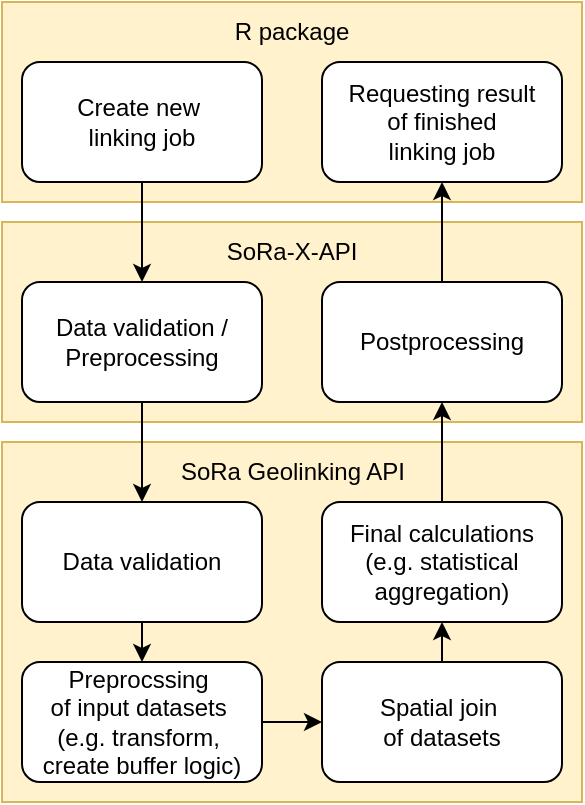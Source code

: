 <mxfile version="26.0.15">
  <diagram name="Seite-1" id="sL4I3fEVuxmReK1qOVHB">
    <mxGraphModel dx="805" dy="414" grid="1" gridSize="10" guides="1" tooltips="1" connect="1" arrows="1" fold="1" page="1" pageScale="1" pageWidth="827" pageHeight="1169" math="0" shadow="0">
      <root>
        <mxCell id="0" />
        <mxCell id="1" parent="0" />
        <mxCell id="raaWN0WN4g9gXLJK69xP-17" value="" style="rounded=0;whiteSpace=wrap;html=1;fillColor=#fff2cc;strokeColor=#d6b656;" vertex="1" parent="1">
          <mxGeometry x="110" y="340" width="290" height="180" as="geometry" />
        </mxCell>
        <mxCell id="raaWN0WN4g9gXLJK69xP-16" value="" style="rounded=0;whiteSpace=wrap;html=1;fillColor=#fff2cc;strokeColor=#d6b656;" vertex="1" parent="1">
          <mxGeometry x="110" y="230" width="290" height="100" as="geometry" />
        </mxCell>
        <mxCell id="raaWN0WN4g9gXLJK69xP-15" value="" style="rounded=0;whiteSpace=wrap;html=1;fillColor=#fff2cc;strokeColor=#d6b656;" vertex="1" parent="1">
          <mxGeometry x="110" y="120" width="290" height="100" as="geometry" />
        </mxCell>
        <mxCell id="raaWN0WN4g9gXLJK69xP-27" style="edgeStyle=orthogonalEdgeStyle;rounded=0;orthogonalLoop=1;jettySize=auto;html=1;exitX=0.5;exitY=1;exitDx=0;exitDy=0;entryX=0.5;entryY=0;entryDx=0;entryDy=0;" edge="1" parent="1" source="raaWN0WN4g9gXLJK69xP-1" target="raaWN0WN4g9gXLJK69xP-2">
          <mxGeometry relative="1" as="geometry" />
        </mxCell>
        <mxCell id="raaWN0WN4g9gXLJK69xP-1" value="&lt;div&gt;Create new&amp;nbsp;&lt;/div&gt;&lt;div&gt;linking job &lt;br&gt;&lt;/div&gt;" style="rounded=1;whiteSpace=wrap;html=1;" vertex="1" parent="1">
          <mxGeometry x="120" y="150" width="120" height="60" as="geometry" />
        </mxCell>
        <mxCell id="raaWN0WN4g9gXLJK69xP-26" style="edgeStyle=orthogonalEdgeStyle;rounded=0;orthogonalLoop=1;jettySize=auto;html=1;exitX=0.5;exitY=1;exitDx=0;exitDy=0;entryX=0.5;entryY=0;entryDx=0;entryDy=0;" edge="1" parent="1" source="raaWN0WN4g9gXLJK69xP-2" target="raaWN0WN4g9gXLJK69xP-3">
          <mxGeometry relative="1" as="geometry" />
        </mxCell>
        <mxCell id="raaWN0WN4g9gXLJK69xP-2" value="&lt;div&gt;Data validation / Preprocessing&lt;/div&gt;" style="rounded=1;whiteSpace=wrap;html=1;" vertex="1" parent="1">
          <mxGeometry x="120" y="260" width="120" height="60" as="geometry" />
        </mxCell>
        <mxCell id="raaWN0WN4g9gXLJK69xP-22" style="edgeStyle=orthogonalEdgeStyle;rounded=0;orthogonalLoop=1;jettySize=auto;html=1;exitX=0.5;exitY=1;exitDx=0;exitDy=0;entryX=0.5;entryY=0;entryDx=0;entryDy=0;" edge="1" parent="1" source="raaWN0WN4g9gXLJK69xP-3" target="raaWN0WN4g9gXLJK69xP-4">
          <mxGeometry relative="1" as="geometry" />
        </mxCell>
        <mxCell id="raaWN0WN4g9gXLJK69xP-3" value="Data validation" style="rounded=1;whiteSpace=wrap;html=1;" vertex="1" parent="1">
          <mxGeometry x="120" y="370" width="120" height="60" as="geometry" />
        </mxCell>
        <mxCell id="raaWN0WN4g9gXLJK69xP-23" style="edgeStyle=orthogonalEdgeStyle;rounded=0;orthogonalLoop=1;jettySize=auto;html=1;exitX=1;exitY=0.5;exitDx=0;exitDy=0;entryX=0;entryY=0.5;entryDx=0;entryDy=0;" edge="1" parent="1" source="raaWN0WN4g9gXLJK69xP-4" target="raaWN0WN4g9gXLJK69xP-5">
          <mxGeometry relative="1" as="geometry" />
        </mxCell>
        <mxCell id="raaWN0WN4g9gXLJK69xP-4" value="&lt;div&gt;Preprocssing&amp;nbsp;&lt;/div&gt;&lt;div&gt;of input datasets&amp;nbsp;&lt;/div&gt;&lt;div&gt;(e.g. transform,&amp;nbsp;&lt;/div&gt;&lt;div&gt;create buffer logic)&lt;/div&gt;" style="rounded=1;whiteSpace=wrap;html=1;" vertex="1" parent="1">
          <mxGeometry x="120" y="450" width="120" height="60" as="geometry" />
        </mxCell>
        <mxCell id="raaWN0WN4g9gXLJK69xP-24" style="edgeStyle=orthogonalEdgeStyle;rounded=0;orthogonalLoop=1;jettySize=auto;html=1;exitX=0.5;exitY=0;exitDx=0;exitDy=0;entryX=0.5;entryY=1;entryDx=0;entryDy=0;" edge="1" parent="1" source="raaWN0WN4g9gXLJK69xP-5" target="raaWN0WN4g9gXLJK69xP-6">
          <mxGeometry relative="1" as="geometry" />
        </mxCell>
        <mxCell id="raaWN0WN4g9gXLJK69xP-5" value="&lt;div&gt;Spatial join&amp;nbsp;&lt;/div&gt;&lt;div&gt;of datasets&lt;/div&gt;" style="rounded=1;whiteSpace=wrap;html=1;" vertex="1" parent="1">
          <mxGeometry x="270" y="450" width="120" height="60" as="geometry" />
        </mxCell>
        <mxCell id="raaWN0WN4g9gXLJK69xP-29" style="edgeStyle=orthogonalEdgeStyle;rounded=0;orthogonalLoop=1;jettySize=auto;html=1;exitX=0.5;exitY=0;exitDx=0;exitDy=0;entryX=0.5;entryY=1;entryDx=0;entryDy=0;" edge="1" parent="1" source="raaWN0WN4g9gXLJK69xP-6" target="raaWN0WN4g9gXLJK69xP-28">
          <mxGeometry relative="1" as="geometry" />
        </mxCell>
        <mxCell id="raaWN0WN4g9gXLJK69xP-6" value="Final calculations (e.g. statistical aggregation)" style="rounded=1;whiteSpace=wrap;html=1;" vertex="1" parent="1">
          <mxGeometry x="270" y="370" width="120" height="60" as="geometry" />
        </mxCell>
        <mxCell id="raaWN0WN4g9gXLJK69xP-18" value="R package" style="text;html=1;align=center;verticalAlign=middle;whiteSpace=wrap;rounded=0;" vertex="1" parent="1">
          <mxGeometry x="225" y="120" width="60" height="30" as="geometry" />
        </mxCell>
        <mxCell id="raaWN0WN4g9gXLJK69xP-19" value="SoRa-X-API" style="text;html=1;align=center;verticalAlign=middle;whiteSpace=wrap;rounded=0;" vertex="1" parent="1">
          <mxGeometry x="220" y="230" width="70" height="30" as="geometry" />
        </mxCell>
        <mxCell id="raaWN0WN4g9gXLJK69xP-20" value="SoRa Geolinking API" style="text;html=1;align=center;verticalAlign=middle;whiteSpace=wrap;rounded=0;" vertex="1" parent="1">
          <mxGeometry x="192.5" y="340" width="125" height="30" as="geometry" />
        </mxCell>
        <mxCell id="raaWN0WN4g9gXLJK69xP-31" style="edgeStyle=orthogonalEdgeStyle;rounded=0;orthogonalLoop=1;jettySize=auto;html=1;exitX=0.5;exitY=0;exitDx=0;exitDy=0;entryX=0.5;entryY=1;entryDx=0;entryDy=0;" edge="1" parent="1" source="raaWN0WN4g9gXLJK69xP-28" target="raaWN0WN4g9gXLJK69xP-30">
          <mxGeometry relative="1" as="geometry" />
        </mxCell>
        <mxCell id="raaWN0WN4g9gXLJK69xP-28" value="&lt;div&gt;Postprocessing&lt;/div&gt;" style="rounded=1;whiteSpace=wrap;html=1;" vertex="1" parent="1">
          <mxGeometry x="270" y="260" width="120" height="60" as="geometry" />
        </mxCell>
        <mxCell id="raaWN0WN4g9gXLJK69xP-30" value="&lt;div&gt;Requesting result &lt;br&gt;&lt;/div&gt;&lt;div&gt;of finished&lt;/div&gt;&lt;div&gt;linking job &lt;br&gt;&lt;/div&gt;" style="rounded=1;whiteSpace=wrap;html=1;" vertex="1" parent="1">
          <mxGeometry x="270" y="150" width="120" height="60" as="geometry" />
        </mxCell>
      </root>
    </mxGraphModel>
  </diagram>
</mxfile>
